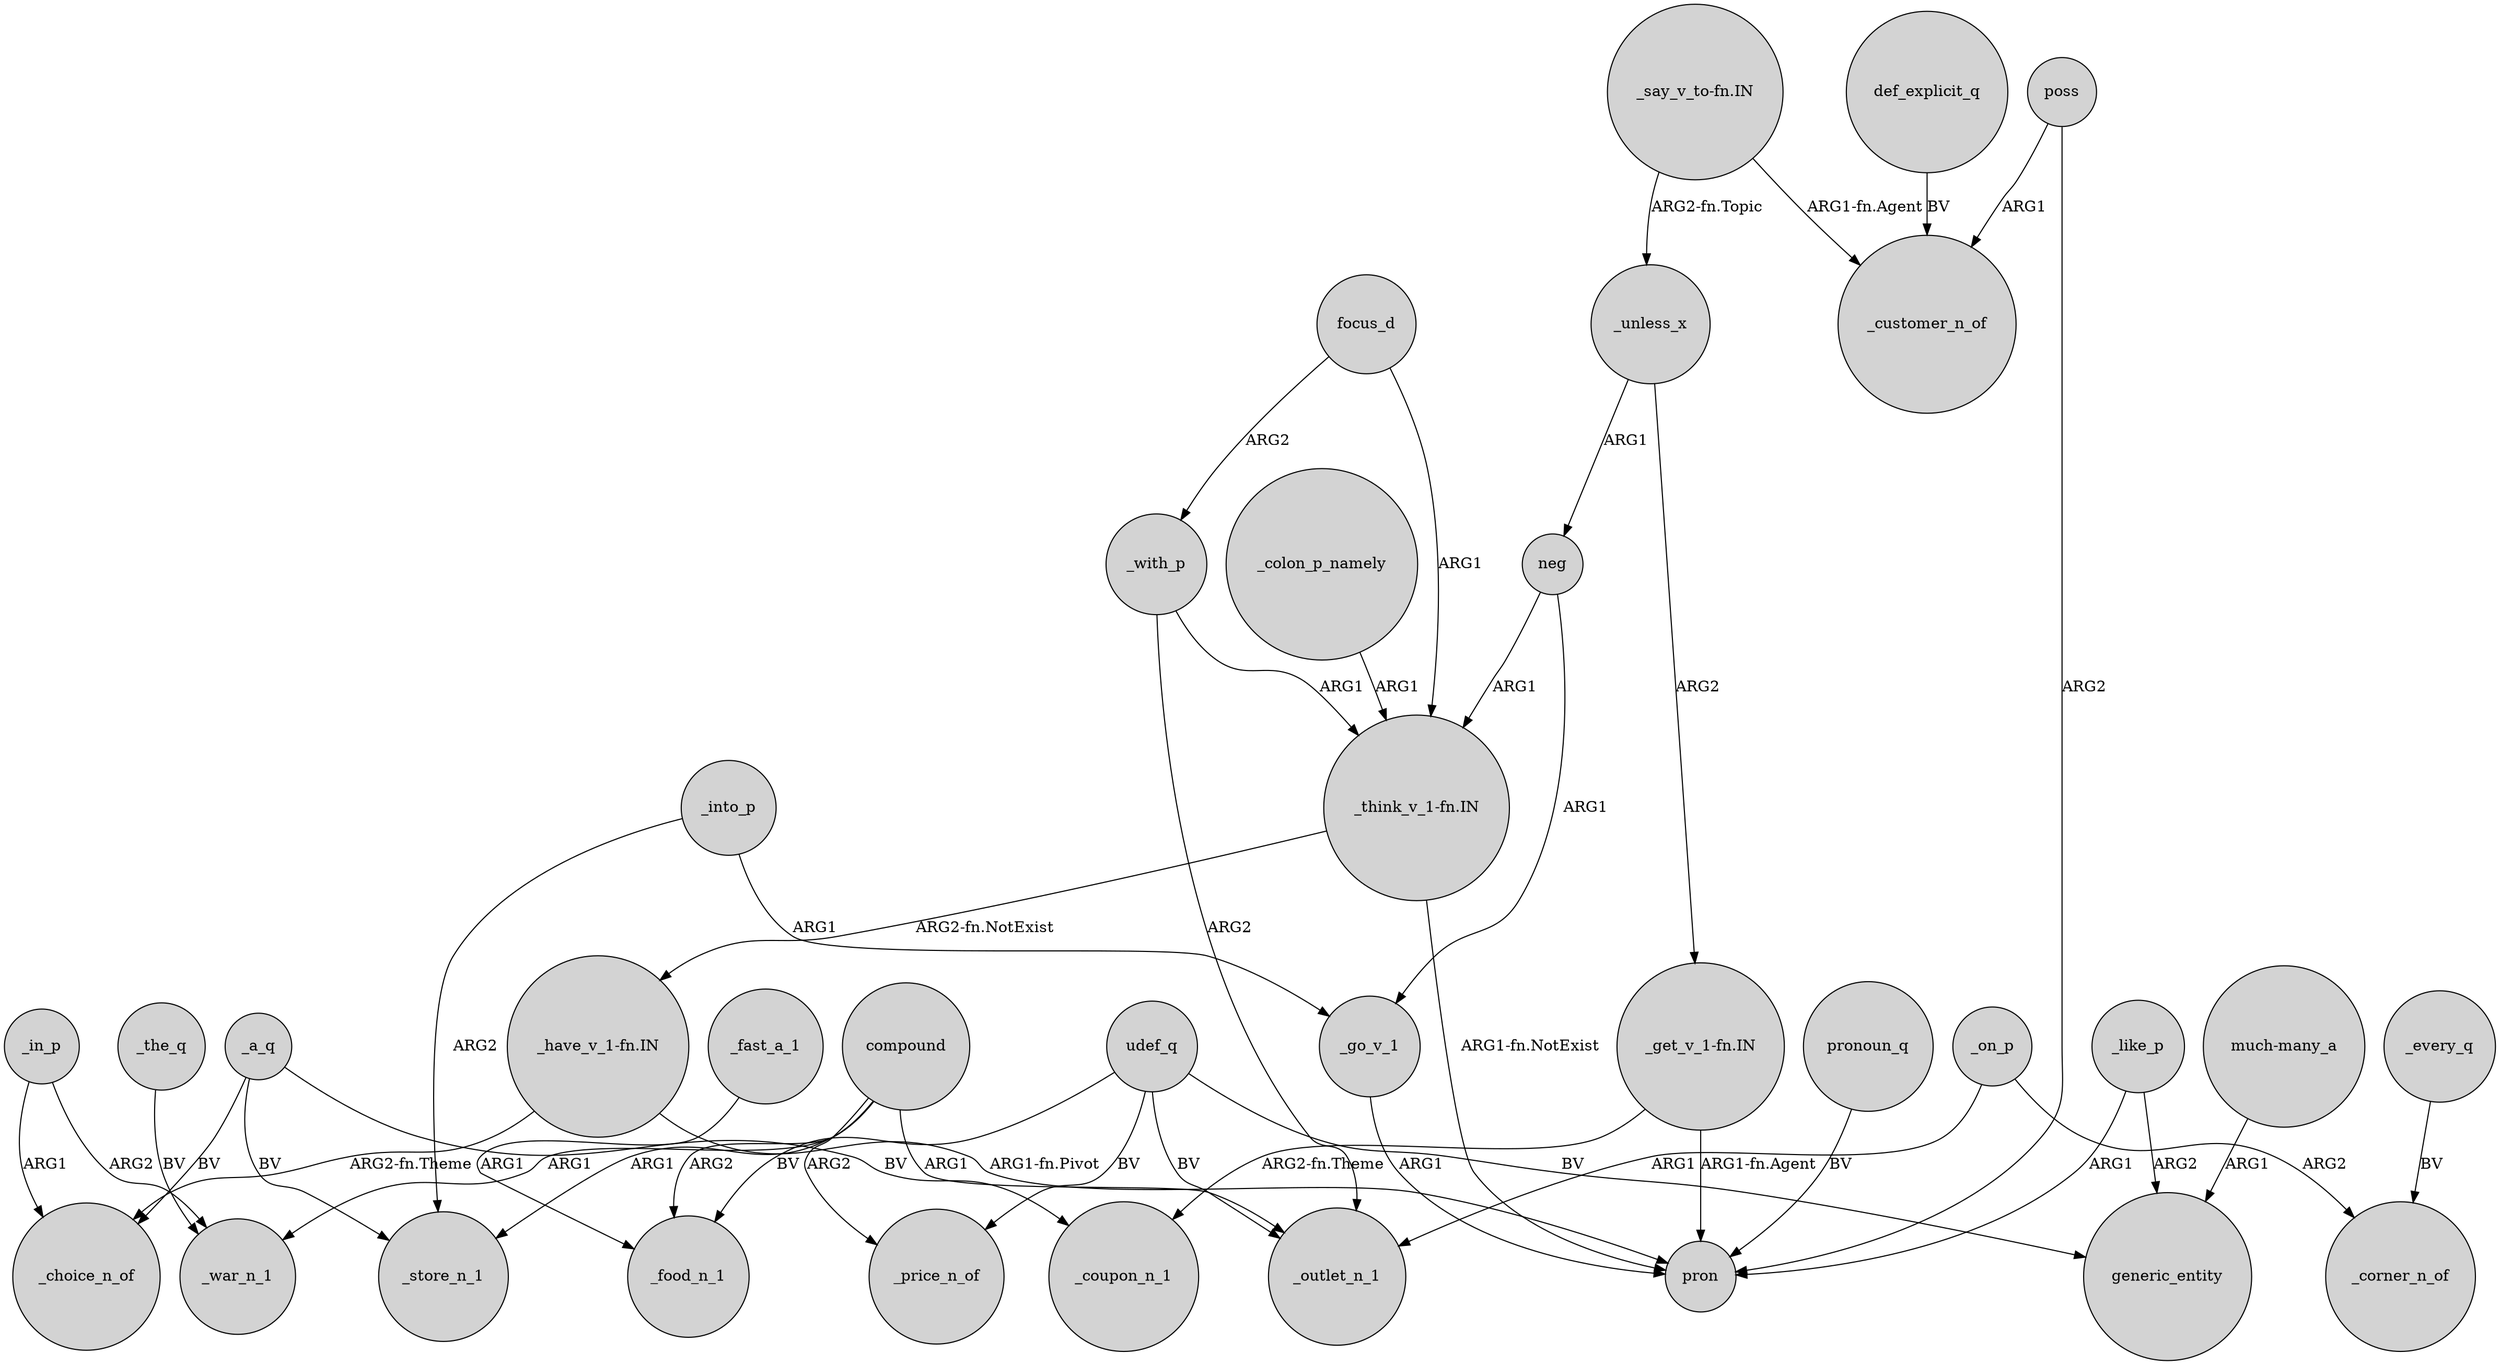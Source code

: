 digraph {
	node [shape=circle style=filled]
	"_have_v_1-fn.IN" -> _choice_n_of [label="ARG2-fn.Theme"]
	_colon_p_namely -> "_think_v_1-fn.IN" [label=ARG1]
	compound -> _food_n_1 [label=ARG2]
	compound -> _price_n_of [label=ARG2]
	_with_p -> _outlet_n_1 [label=ARG2]
	_fast_a_1 -> _food_n_1 [label=ARG1]
	udef_q -> generic_entity [label=BV]
	udef_q -> _price_n_of [label=BV]
	poss -> pron [label=ARG2]
	_a_q -> _store_n_1 [label=BV]
	compound -> _store_n_1 [label=ARG1]
	"_think_v_1-fn.IN" -> pron [label="ARG1-fn.NotExist"]
	"much-many_a" -> generic_entity [label=ARG1]
	def_explicit_q -> _customer_n_of [label=BV]
	_into_p -> _go_v_1 [label=ARG1]
	_the_q -> _war_n_1 [label=BV]
	focus_d -> _with_p [label=ARG2]
	_like_p -> pron [label=ARG1]
	focus_d -> "_think_v_1-fn.IN" [label=ARG1]
	"_have_v_1-fn.IN" -> pron [label="ARG1-fn.Pivot"]
	compound -> _war_n_1 [label=ARG1]
	udef_q -> _food_n_1 [label=BV]
	"_get_v_1-fn.IN" -> _coupon_n_1 [label="ARG2-fn.Theme"]
	_on_p -> _outlet_n_1 [label=ARG1]
	_in_p -> _war_n_1 [label=ARG2]
	"_say_v_to-fn.IN" -> _customer_n_of [label="ARG1-fn.Agent"]
	"_say_v_to-fn.IN" -> _unless_x [label="ARG2-fn.Topic"]
	pronoun_q -> pron [label=BV]
	_on_p -> _corner_n_of [label=ARG2]
	_into_p -> _store_n_1 [label=ARG2]
	_a_q -> _coupon_n_1 [label=BV]
	"_get_v_1-fn.IN" -> pron [label="ARG1-fn.Agent"]
	poss -> _customer_n_of [label=ARG1]
	_unless_x -> "_get_v_1-fn.IN" [label=ARG2]
	compound -> _outlet_n_1 [label=ARG1]
	_unless_x -> neg [label=ARG1]
	neg -> "_think_v_1-fn.IN" [label=ARG1]
	_go_v_1 -> pron [label=ARG1]
	_a_q -> _choice_n_of [label=BV]
	_every_q -> _corner_n_of [label=BV]
	_like_p -> generic_entity [label=ARG2]
	"_think_v_1-fn.IN" -> "_have_v_1-fn.IN" [label="ARG2-fn.NotExist"]
	_in_p -> _choice_n_of [label=ARG1]
	neg -> _go_v_1 [label=ARG1]
	udef_q -> _outlet_n_1 [label=BV]
	_with_p -> "_think_v_1-fn.IN" [label=ARG1]
}

